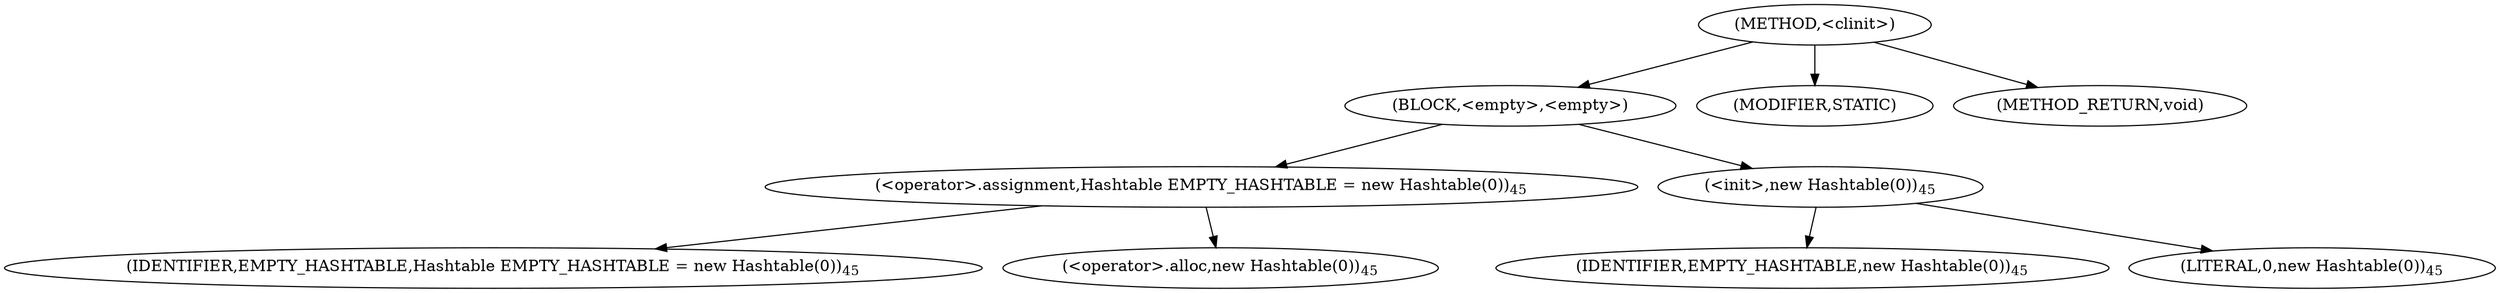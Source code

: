 digraph "&lt;clinit&gt;" {  
"931" [label = <(METHOD,&lt;clinit&gt;)> ]
"932" [label = <(BLOCK,&lt;empty&gt;,&lt;empty&gt;)> ]
"933" [label = <(&lt;operator&gt;.assignment,Hashtable EMPTY_HASHTABLE = new Hashtable(0))<SUB>45</SUB>> ]
"934" [label = <(IDENTIFIER,EMPTY_HASHTABLE,Hashtable EMPTY_HASHTABLE = new Hashtable(0))<SUB>45</SUB>> ]
"935" [label = <(&lt;operator&gt;.alloc,new Hashtable(0))<SUB>45</SUB>> ]
"936" [label = <(&lt;init&gt;,new Hashtable(0))<SUB>45</SUB>> ]
"3" [label = <(IDENTIFIER,EMPTY_HASHTABLE,new Hashtable(0))<SUB>45</SUB>> ]
"937" [label = <(LITERAL,0,new Hashtable(0))<SUB>45</SUB>> ]
"938" [label = <(MODIFIER,STATIC)> ]
"939" [label = <(METHOD_RETURN,void)> ]
  "931" -> "932" 
  "931" -> "938" 
  "931" -> "939" 
  "932" -> "933" 
  "932" -> "936" 
  "933" -> "934" 
  "933" -> "935" 
  "936" -> "3" 
  "936" -> "937" 
}
